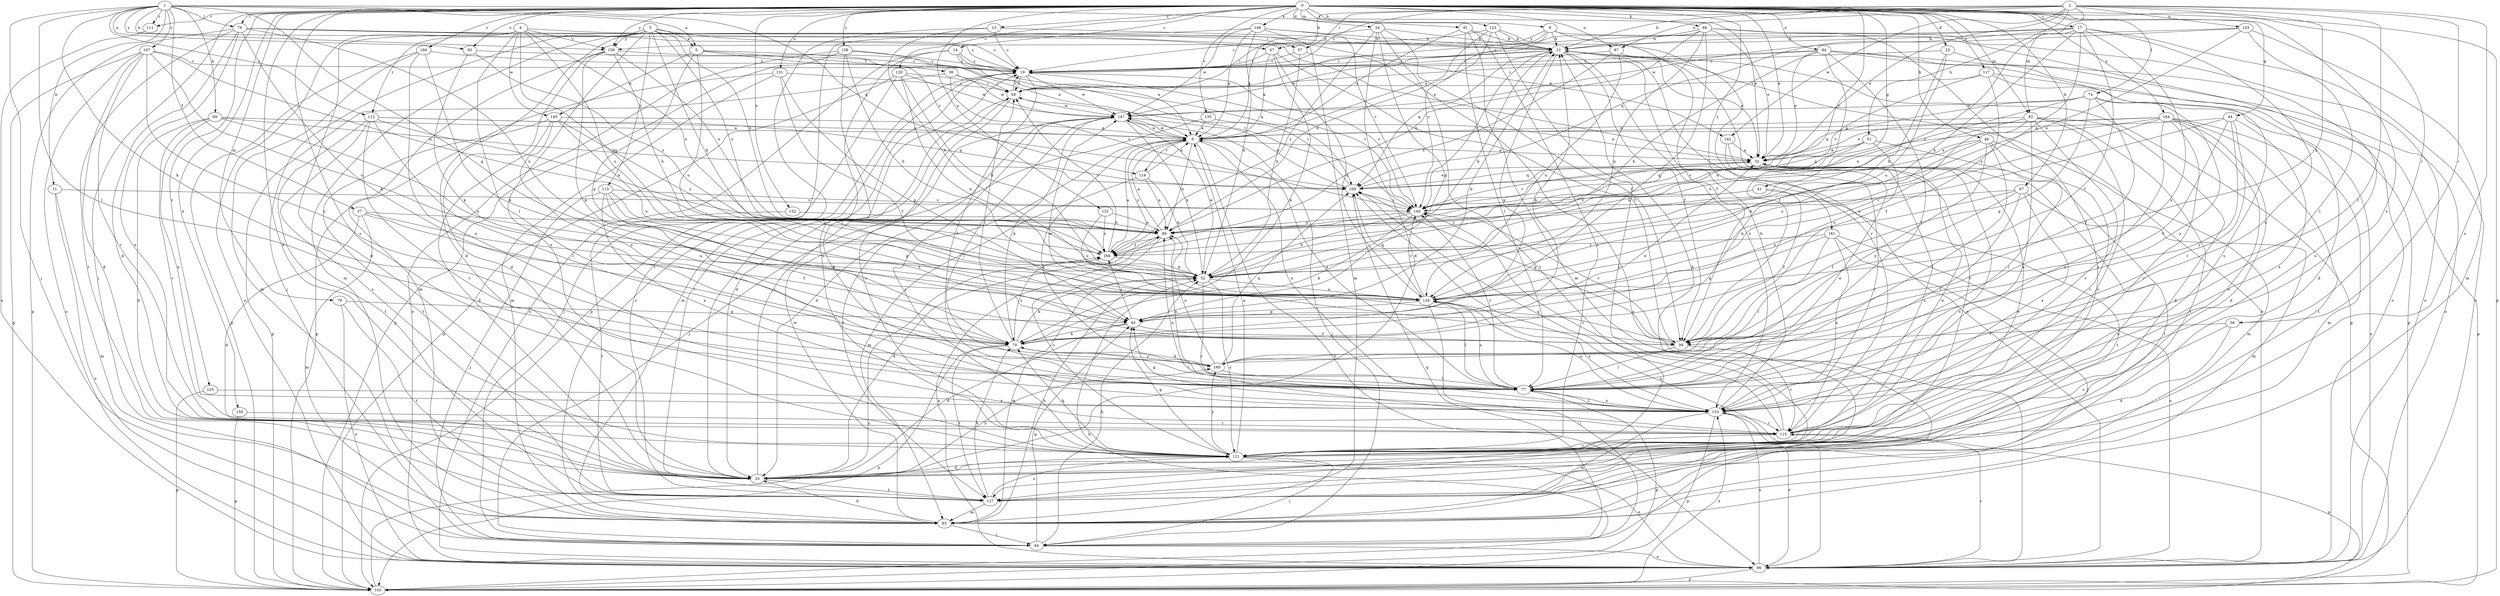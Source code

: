 strict digraph  {
0;
1;
2;
3;
4;
5;
6;
8;
11;
12;
13;
14;
17;
19;
23;
24;
25;
32;
37;
38;
39;
41;
44;
45;
46;
47;
51;
52;
56;
57;
58;
64;
67;
68;
69;
70;
74;
76;
77;
79;
81;
82;
83;
84;
87;
89;
93;
96;
103;
109;
111;
112;
113;
114;
115;
117;
120;
121;
123;
125;
127;
131;
132;
133;
134;
135;
140;
142;
145;
147;
148;
150;
152;
153;
158;
159;
160;
161;
164;
166;
167;
168;
0 -> 8  [label=b];
0 -> 13  [label=c];
0 -> 14  [label=c];
0 -> 17  [label=c];
0 -> 23  [label=d];
0 -> 24  [label=d];
0 -> 25  [label=d];
0 -> 32  [label=e];
0 -> 41  [label=g];
0 -> 44  [label=g];
0 -> 46  [label=h];
0 -> 56  [label=i];
0 -> 64  [label=j];
0 -> 67  [label=k];
0 -> 68  [label=k];
0 -> 74  [label=l];
0 -> 76  [label=l];
0 -> 79  [label=m];
0 -> 81  [label=m];
0 -> 82  [label=m];
0 -> 84  [label=n];
0 -> 87  [label=n];
0 -> 93  [label=o];
0 -> 103  [label=p];
0 -> 111  [label=r];
0 -> 117  [label=s];
0 -> 120  [label=s];
0 -> 121  [label=s];
0 -> 123  [label=t];
0 -> 125  [label=t];
0 -> 131  [label=u];
0 -> 132  [label=u];
0 -> 135  [label=v];
0 -> 140  [label=v];
0 -> 148  [label=x];
0 -> 150  [label=x];
0 -> 152  [label=x];
0 -> 153  [label=x];
0 -> 158  [label=y];
0 -> 159  [label=y];
0 -> 161  [label=z];
0 -> 164  [label=z];
0 -> 166  [label=z];
1 -> 5  [label=a];
1 -> 11  [label=b];
1 -> 32  [label=e];
1 -> 37  [label=f];
1 -> 45  [label=g];
1 -> 47  [label=h];
1 -> 64  [label=j];
1 -> 69  [label=k];
1 -> 70  [label=k];
1 -> 76  [label=l];
1 -> 77  [label=l];
1 -> 93  [label=o];
1 -> 109  [label=q];
1 -> 111  [label=r];
1 -> 112  [label=r];
1 -> 159  [label=y];
1 -> 167  [label=z];
2 -> 12  [label=b];
2 -> 19  [label=c];
2 -> 32  [label=e];
2 -> 47  [label=h];
2 -> 51  [label=h];
2 -> 56  [label=i];
2 -> 57  [label=i];
2 -> 77  [label=l];
2 -> 82  [label=m];
2 -> 87  [label=n];
2 -> 121  [label=s];
2 -> 133  [label=u];
2 -> 134  [label=u];
2 -> 142  [label=w];
3 -> 5  [label=a];
3 -> 19  [label=c];
3 -> 25  [label=d];
3 -> 52  [label=h];
3 -> 64  [label=j];
3 -> 83  [label=m];
3 -> 89  [label=n];
3 -> 112  [label=r];
3 -> 113  [label=r];
3 -> 121  [label=s];
3 -> 142  [label=w];
3 -> 159  [label=y];
3 -> 168  [label=z];
4 -> 25  [label=d];
4 -> 52  [label=h];
4 -> 57  [label=i];
4 -> 77  [label=l];
4 -> 96  [label=o];
4 -> 134  [label=u];
4 -> 145  [label=w];
4 -> 159  [label=y];
4 -> 168  [label=z];
5 -> 38  [label=f];
5 -> 45  [label=g];
5 -> 109  [label=q];
5 -> 114  [label=r];
5 -> 134  [label=u];
5 -> 145  [label=w];
6 -> 32  [label=e];
6 -> 77  [label=l];
6 -> 89  [label=n];
6 -> 96  [label=o];
6 -> 114  [label=r];
6 -> 127  [label=t];
6 -> 147  [label=w];
6 -> 153  [label=x];
6 -> 168  [label=z];
8 -> 12  [label=b];
8 -> 39  [label=f];
8 -> 58  [label=i];
8 -> 89  [label=n];
8 -> 96  [label=o];
8 -> 159  [label=y];
11 -> 83  [label=m];
11 -> 96  [label=o];
11 -> 140  [label=v];
12 -> 19  [label=c];
12 -> 32  [label=e];
12 -> 39  [label=f];
12 -> 70  [label=k];
12 -> 96  [label=o];
12 -> 103  [label=p];
12 -> 109  [label=q];
12 -> 140  [label=v];
12 -> 147  [label=w];
12 -> 153  [label=x];
13 -> 12  [label=b];
13 -> 19  [label=c];
13 -> 52  [label=h];
13 -> 127  [label=t];
14 -> 6  [label=a];
14 -> 19  [label=c];
14 -> 96  [label=o];
14 -> 121  [label=s];
14 -> 140  [label=v];
17 -> 12  [label=b];
17 -> 19  [label=c];
17 -> 39  [label=f];
17 -> 52  [label=h];
17 -> 96  [label=o];
17 -> 109  [label=q];
17 -> 134  [label=u];
17 -> 153  [label=x];
17 -> 160  [label=y];
17 -> 168  [label=z];
19 -> 58  [label=i];
19 -> 77  [label=l];
19 -> 83  [label=m];
19 -> 127  [label=t];
19 -> 140  [label=v];
19 -> 147  [label=w];
23 -> 19  [label=c];
23 -> 52  [label=h];
23 -> 121  [label=s];
23 -> 134  [label=u];
24 -> 6  [label=a];
24 -> 12  [label=b];
24 -> 25  [label=d];
24 -> 39  [label=f];
24 -> 45  [label=g];
24 -> 127  [label=t];
24 -> 168  [label=z];
25 -> 12  [label=b];
25 -> 19  [label=c];
25 -> 58  [label=i];
25 -> 127  [label=t];
25 -> 160  [label=y];
32 -> 109  [label=q];
32 -> 121  [label=s];
32 -> 127  [label=t];
32 -> 140  [label=v];
37 -> 25  [label=d];
37 -> 39  [label=f];
37 -> 83  [label=m];
37 -> 89  [label=n];
37 -> 134  [label=u];
38 -> 58  [label=i];
38 -> 103  [label=p];
38 -> 140  [label=v];
38 -> 147  [label=w];
39 -> 77  [label=l];
39 -> 109  [label=q];
39 -> 115  [label=r];
39 -> 140  [label=v];
39 -> 147  [label=w];
41 -> 39  [label=f];
41 -> 127  [label=t];
41 -> 140  [label=v];
41 -> 168  [label=z];
44 -> 6  [label=a];
44 -> 39  [label=f];
44 -> 77  [label=l];
44 -> 134  [label=u];
44 -> 153  [label=x];
44 -> 160  [label=y];
45 -> 12  [label=b];
45 -> 25  [label=d];
45 -> 39  [label=f];
45 -> 70  [label=k];
45 -> 168  [label=z];
46 -> 32  [label=e];
46 -> 52  [label=h];
46 -> 77  [label=l];
46 -> 83  [label=m];
46 -> 89  [label=n];
46 -> 115  [label=r];
46 -> 160  [label=y];
47 -> 6  [label=a];
47 -> 19  [label=c];
47 -> 39  [label=f];
47 -> 70  [label=k];
47 -> 134  [label=u];
51 -> 32  [label=e];
51 -> 77  [label=l];
51 -> 109  [label=q];
51 -> 134  [label=u];
51 -> 140  [label=v];
52 -> 12  [label=b];
52 -> 83  [label=m];
52 -> 115  [label=r];
52 -> 121  [label=s];
52 -> 134  [label=u];
52 -> 147  [label=w];
56 -> 25  [label=d];
56 -> 39  [label=f];
56 -> 121  [label=s];
57 -> 19  [label=c];
57 -> 52  [label=h];
57 -> 96  [label=o];
58 -> 19  [label=c];
58 -> 25  [label=d];
58 -> 121  [label=s];
58 -> 147  [label=w];
64 -> 45  [label=g];
64 -> 52  [label=h];
64 -> 96  [label=o];
64 -> 109  [label=q];
67 -> 39  [label=f];
67 -> 77  [label=l];
67 -> 83  [label=m];
67 -> 134  [label=u];
67 -> 140  [label=v];
67 -> 153  [label=x];
68 -> 12  [label=b];
68 -> 32  [label=e];
68 -> 45  [label=g];
68 -> 58  [label=i];
68 -> 89  [label=n];
68 -> 96  [label=o];
68 -> 127  [label=t];
68 -> 134  [label=u];
69 -> 6  [label=a];
69 -> 25  [label=d];
69 -> 109  [label=q];
69 -> 115  [label=r];
69 -> 134  [label=u];
69 -> 153  [label=x];
70 -> 12  [label=b];
70 -> 32  [label=e];
70 -> 52  [label=h];
70 -> 58  [label=i];
70 -> 77  [label=l];
70 -> 103  [label=p];
70 -> 127  [label=t];
70 -> 160  [label=y];
70 -> 168  [label=z];
74 -> 39  [label=f];
74 -> 45  [label=g];
74 -> 89  [label=n];
74 -> 96  [label=o];
74 -> 109  [label=q];
74 -> 147  [label=w];
74 -> 160  [label=y];
76 -> 12  [label=b];
76 -> 19  [label=c];
76 -> 25  [label=d];
76 -> 32  [label=e];
76 -> 70  [label=k];
76 -> 103  [label=p];
76 -> 121  [label=s];
76 -> 127  [label=t];
76 -> 134  [label=u];
77 -> 6  [label=a];
77 -> 32  [label=e];
77 -> 89  [label=n];
77 -> 103  [label=p];
77 -> 134  [label=u];
77 -> 140  [label=v];
77 -> 153  [label=x];
79 -> 45  [label=g];
79 -> 96  [label=o];
79 -> 127  [label=t];
81 -> 6  [label=a];
81 -> 12  [label=b];
81 -> 77  [label=l];
81 -> 83  [label=m];
81 -> 121  [label=s];
82 -> 6  [label=a];
82 -> 25  [label=d];
82 -> 52  [label=h];
82 -> 70  [label=k];
82 -> 115  [label=r];
82 -> 121  [label=s];
82 -> 127  [label=t];
82 -> 153  [label=x];
83 -> 19  [label=c];
83 -> 25  [label=d];
83 -> 52  [label=h];
83 -> 64  [label=j];
83 -> 147  [label=w];
84 -> 19  [label=c];
84 -> 32  [label=e];
84 -> 39  [label=f];
84 -> 52  [label=h];
84 -> 58  [label=i];
84 -> 77  [label=l];
84 -> 96  [label=o];
84 -> 103  [label=p];
84 -> 121  [label=s];
87 -> 19  [label=c];
87 -> 127  [label=t];
87 -> 134  [label=u];
87 -> 168  [label=z];
89 -> 6  [label=a];
89 -> 25  [label=d];
89 -> 121  [label=s];
89 -> 168  [label=z];
93 -> 19  [label=c];
93 -> 70  [label=k];
93 -> 168  [label=z];
96 -> 12  [label=b];
96 -> 89  [label=n];
96 -> 103  [label=p];
96 -> 109  [label=q];
96 -> 115  [label=r];
96 -> 153  [label=x];
103 -> 52  [label=h];
103 -> 153  [label=x];
103 -> 168  [label=z];
109 -> 32  [label=e];
109 -> 58  [label=i];
109 -> 140  [label=v];
109 -> 147  [label=w];
111 -> 96  [label=o];
112 -> 6  [label=a];
112 -> 77  [label=l];
112 -> 89  [label=n];
112 -> 109  [label=q];
112 -> 115  [label=r];
112 -> 121  [label=s];
112 -> 127  [label=t];
113 -> 39  [label=f];
113 -> 45  [label=g];
113 -> 64  [label=j];
113 -> 70  [label=k];
113 -> 140  [label=v];
113 -> 153  [label=x];
114 -> 6  [label=a];
114 -> 52  [label=h];
114 -> 83  [label=m];
114 -> 89  [label=n];
115 -> 32  [label=e];
115 -> 103  [label=p];
115 -> 109  [label=q];
115 -> 121  [label=s];
115 -> 140  [label=v];
117 -> 25  [label=d];
117 -> 39  [label=f];
117 -> 58  [label=i];
117 -> 103  [label=p];
117 -> 140  [label=v];
120 -> 52  [label=h];
120 -> 58  [label=i];
120 -> 64  [label=j];
120 -> 103  [label=p];
120 -> 134  [label=u];
120 -> 147  [label=w];
121 -> 6  [label=a];
121 -> 25  [label=d];
121 -> 32  [label=e];
121 -> 45  [label=g];
121 -> 64  [label=j];
121 -> 70  [label=k];
121 -> 96  [label=o];
121 -> 160  [label=y];
123 -> 6  [label=a];
123 -> 12  [label=b];
123 -> 19  [label=c];
123 -> 115  [label=r];
123 -> 127  [label=t];
123 -> 140  [label=v];
125 -> 103  [label=p];
125 -> 153  [label=x];
127 -> 32  [label=e];
127 -> 70  [label=k];
127 -> 83  [label=m];
127 -> 121  [label=s];
131 -> 39  [label=f];
131 -> 45  [label=g];
131 -> 58  [label=i];
131 -> 83  [label=m];
131 -> 103  [label=p];
132 -> 89  [label=n];
132 -> 134  [label=u];
132 -> 168  [label=z];
133 -> 12  [label=b];
133 -> 77  [label=l];
133 -> 83  [label=m];
133 -> 89  [label=n];
133 -> 147  [label=w];
134 -> 45  [label=g];
134 -> 64  [label=j];
134 -> 77  [label=l];
134 -> 109  [label=q];
134 -> 140  [label=v];
134 -> 153  [label=x];
135 -> 6  [label=a];
135 -> 32  [label=e];
135 -> 64  [label=j];
140 -> 19  [label=c];
140 -> 52  [label=h];
140 -> 70  [label=k];
140 -> 89  [label=n];
142 -> 32  [label=e];
142 -> 115  [label=r];
142 -> 121  [label=s];
145 -> 6  [label=a];
145 -> 25  [label=d];
145 -> 127  [label=t];
145 -> 134  [label=u];
145 -> 160  [label=y];
145 -> 168  [label=z];
147 -> 6  [label=a];
147 -> 25  [label=d];
147 -> 52  [label=h];
147 -> 64  [label=j];
147 -> 70  [label=k];
147 -> 77  [label=l];
147 -> 121  [label=s];
148 -> 6  [label=a];
148 -> 12  [label=b];
148 -> 52  [label=h];
148 -> 83  [label=m];
148 -> 103  [label=p];
148 -> 140  [label=v];
148 -> 147  [label=w];
150 -> 103  [label=p];
150 -> 115  [label=r];
152 -> 89  [label=n];
152 -> 127  [label=t];
153 -> 12  [label=b];
153 -> 45  [label=g];
153 -> 77  [label=l];
153 -> 83  [label=m];
153 -> 89  [label=n];
153 -> 96  [label=o];
153 -> 103  [label=p];
153 -> 115  [label=r];
153 -> 134  [label=u];
158 -> 6  [label=a];
158 -> 19  [label=c];
158 -> 52  [label=h];
158 -> 77  [label=l];
158 -> 96  [label=o];
158 -> 103  [label=p];
159 -> 19  [label=c];
159 -> 25  [label=d];
159 -> 52  [label=h];
159 -> 70  [label=k];
159 -> 83  [label=m];
159 -> 89  [label=n];
160 -> 70  [label=k];
160 -> 77  [label=l];
160 -> 89  [label=n];
160 -> 109  [label=q];
161 -> 45  [label=g];
161 -> 64  [label=j];
161 -> 77  [label=l];
161 -> 96  [label=o];
161 -> 153  [label=x];
161 -> 168  [label=z];
164 -> 6  [label=a];
164 -> 25  [label=d];
164 -> 32  [label=e];
164 -> 83  [label=m];
164 -> 89  [label=n];
164 -> 115  [label=r];
164 -> 121  [label=s];
164 -> 127  [label=t];
164 -> 134  [label=u];
164 -> 153  [label=x];
166 -> 19  [label=c];
166 -> 70  [label=k];
166 -> 83  [label=m];
166 -> 103  [label=p];
166 -> 153  [label=x];
167 -> 19  [label=c];
167 -> 25  [label=d];
167 -> 89  [label=n];
167 -> 96  [label=o];
167 -> 103  [label=p];
167 -> 115  [label=r];
167 -> 134  [label=u];
167 -> 160  [label=y];
168 -> 6  [label=a];
168 -> 52  [label=h];
168 -> 58  [label=i];
}
